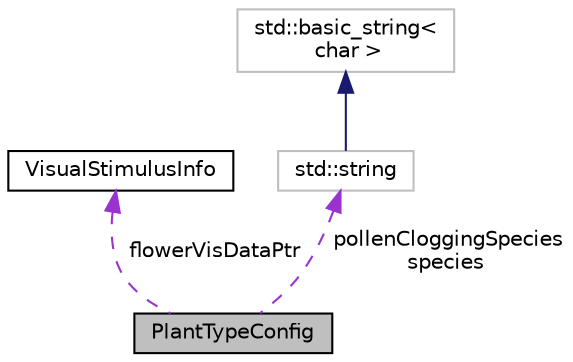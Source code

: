 digraph "PlantTypeConfig"
{
 // LATEX_PDF_SIZE
  edge [fontname="Helvetica",fontsize="10",labelfontname="Helvetica",labelfontsize="10"];
  node [fontname="Helvetica",fontsize="10",shape=record];
  Node1 [label="PlantTypeConfig",height=0.2,width=0.4,color="black", fillcolor="grey75", style="filled", fontcolor="black",tooltip=" "];
  Node2 -> Node1 [dir="back",color="darkorchid3",fontsize="10",style="dashed",label=" flowerVisDataPtr" ,fontname="Helvetica"];
  Node2 [label="VisualStimulusInfo",height=0.2,width=0.4,color="black", fillcolor="white", style="filled",URL="$structVisualStimulusInfo.html",tooltip=" "];
  Node3 -> Node1 [dir="back",color="darkorchid3",fontsize="10",style="dashed",label=" pollenCloggingSpecies\nspecies" ,fontname="Helvetica"];
  Node3 [label="std::string",height=0.2,width=0.4,color="grey75", fillcolor="white", style="filled",tooltip="STL class."];
  Node4 -> Node3 [dir="back",color="midnightblue",fontsize="10",style="solid",fontname="Helvetica"];
  Node4 [label="std::basic_string\<\l char \>",height=0.2,width=0.4,color="grey75", fillcolor="white", style="filled",tooltip="STL class."];
}
